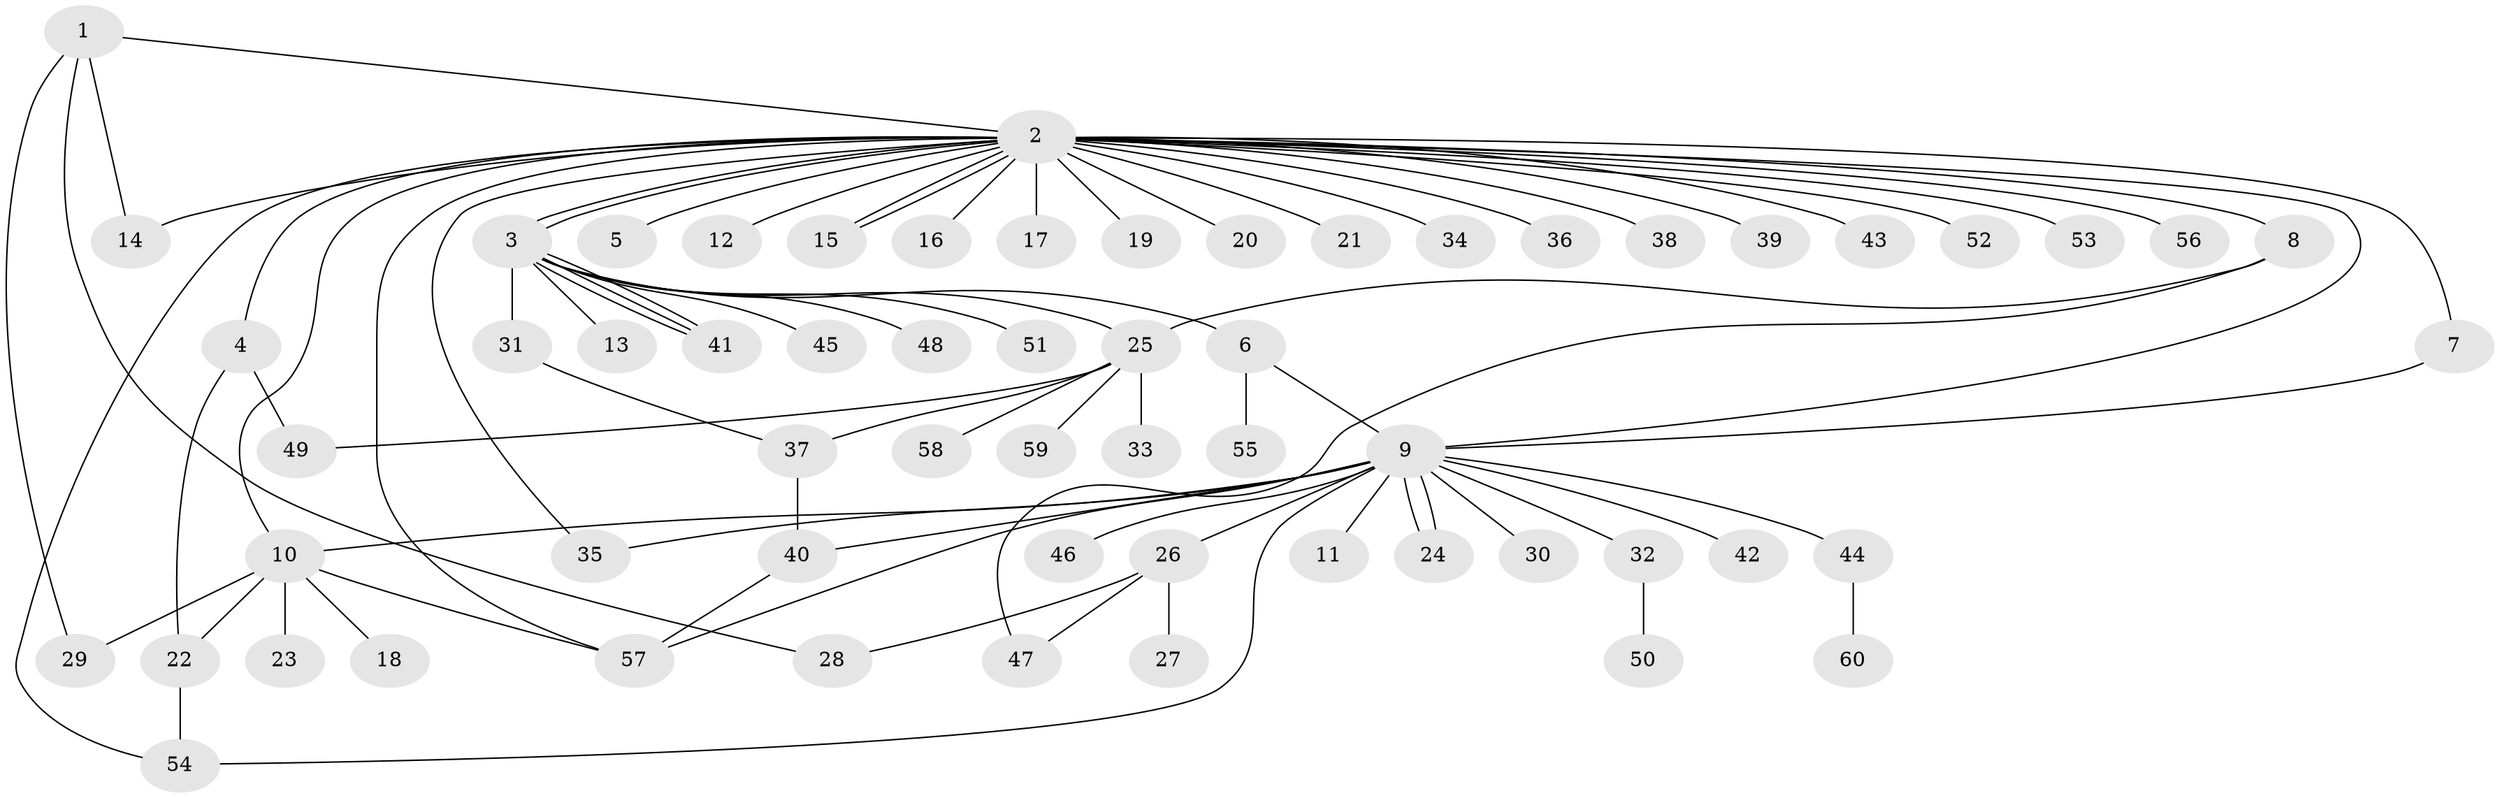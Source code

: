 // coarse degree distribution, {3: 0.08333333333333333, 26: 0.020833333333333332, 11: 0.020833333333333332, 1: 0.5833333333333334, 2: 0.1875, 14: 0.020833333333333332, 7: 0.020833333333333332, 6: 0.020833333333333332, 4: 0.041666666666666664}
// Generated by graph-tools (version 1.1) at 2025/51/02/27/25 19:51:56]
// undirected, 60 vertices, 82 edges
graph export_dot {
graph [start="1"]
  node [color=gray90,style=filled];
  1;
  2;
  3;
  4;
  5;
  6;
  7;
  8;
  9;
  10;
  11;
  12;
  13;
  14;
  15;
  16;
  17;
  18;
  19;
  20;
  21;
  22;
  23;
  24;
  25;
  26;
  27;
  28;
  29;
  30;
  31;
  32;
  33;
  34;
  35;
  36;
  37;
  38;
  39;
  40;
  41;
  42;
  43;
  44;
  45;
  46;
  47;
  48;
  49;
  50;
  51;
  52;
  53;
  54;
  55;
  56;
  57;
  58;
  59;
  60;
  1 -- 2;
  1 -- 14;
  1 -- 28;
  1 -- 29;
  2 -- 3;
  2 -- 3;
  2 -- 4;
  2 -- 5;
  2 -- 7;
  2 -- 8;
  2 -- 9;
  2 -- 10;
  2 -- 12;
  2 -- 14;
  2 -- 15;
  2 -- 15;
  2 -- 16;
  2 -- 17;
  2 -- 19;
  2 -- 20;
  2 -- 21;
  2 -- 34;
  2 -- 35;
  2 -- 36;
  2 -- 38;
  2 -- 39;
  2 -- 43;
  2 -- 52;
  2 -- 53;
  2 -- 54;
  2 -- 56;
  2 -- 57;
  3 -- 6;
  3 -- 13;
  3 -- 25;
  3 -- 31;
  3 -- 41;
  3 -- 41;
  3 -- 41;
  3 -- 45;
  3 -- 48;
  3 -- 51;
  4 -- 22;
  4 -- 49;
  6 -- 9;
  6 -- 55;
  7 -- 9;
  8 -- 25;
  8 -- 47;
  9 -- 10;
  9 -- 11;
  9 -- 24;
  9 -- 24;
  9 -- 26;
  9 -- 30;
  9 -- 32;
  9 -- 35;
  9 -- 40;
  9 -- 42;
  9 -- 44;
  9 -- 46;
  9 -- 54;
  9 -- 57;
  10 -- 18;
  10 -- 22;
  10 -- 23;
  10 -- 29;
  10 -- 57;
  22 -- 54;
  25 -- 33;
  25 -- 37;
  25 -- 49;
  25 -- 58;
  25 -- 59;
  26 -- 27;
  26 -- 28;
  26 -- 47;
  31 -- 37;
  32 -- 50;
  37 -- 40;
  40 -- 57;
  44 -- 60;
}
